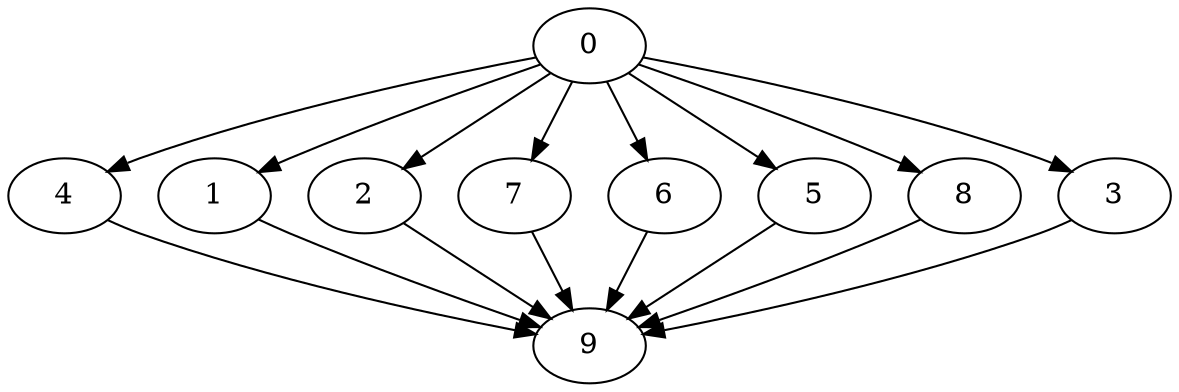 digraph "Fork_Join_Nodes_10_CCR_9.92_WeightType_Random" {
	graph ["Duplicate states"=0,
		GraphType=F_J,
		"Max states in OPEN"=0,
		Modes="120000ms; topo-ordered tasks, ; Pruning: task equivalence, fixed order ready list, ; F-value: ; Optimisation: best schedule length (\
SL) optimisation on equal, ",
		NumberOfTasks=10,
		"Pruned using list schedule length"=1762,
		"States removed from OPEN"=0,
		TargetSystem="Homogeneous-2",
		"Time to schedule (ms)"=203,
		"Total idle time"=61,
		"Total schedule length"=60,
		"Total sequential time"=60,
		"Total states created"=3038
	];
	0	["Finish time"=5,
		Processor=0,
		"Start time"=0,
		Weight=5];
	4	["Finish time"=13,
		Processor=0,
		"Start time"=5,
		Weight=8];
	0 -> 4	[Weight=20];
	1	["Finish time"=15,
		Processor=0,
		"Start time"=13,
		Weight=2];
	0 -> 1	[Weight=40];
	2	["Finish time"=23,
		Processor=0,
		"Start time"=15,
		Weight=8];
	0 -> 2	[Weight=13];
	7	["Finish time"=31,
		Processor=0,
		"Start time"=23,
		Weight=8];
	0 -> 7	[Weight=47];
	6	["Finish time"=38,
		Processor=0,
		"Start time"=31,
		Weight=7];
	0 -> 6	[Weight=67];
	5	["Finish time"=43,
		Processor=0,
		"Start time"=38,
		Weight=5];
	0 -> 5	[Weight=13];
	8	["Finish time"=52,
		Processor=0,
		"Start time"=43,
		Weight=9];
	0 -> 8	[Weight=27];
	3	["Finish time"=55,
		Processor=0,
		"Start time"=52,
		Weight=3];
	0 -> 3	[Weight=47];
	9	["Finish time"=60,
		Processor=0,
		"Start time"=55,
		Weight=5];
	4 -> 9	[Weight=67];
	1 -> 9	[Weight=47];
	2 -> 9	[Weight=40];
	7 -> 9	[Weight=40];
	6 -> 9	[Weight=40];
	5 -> 9	[Weight=40];
	8 -> 9	[Weight=34];
	3 -> 9	[Weight=13];
}
